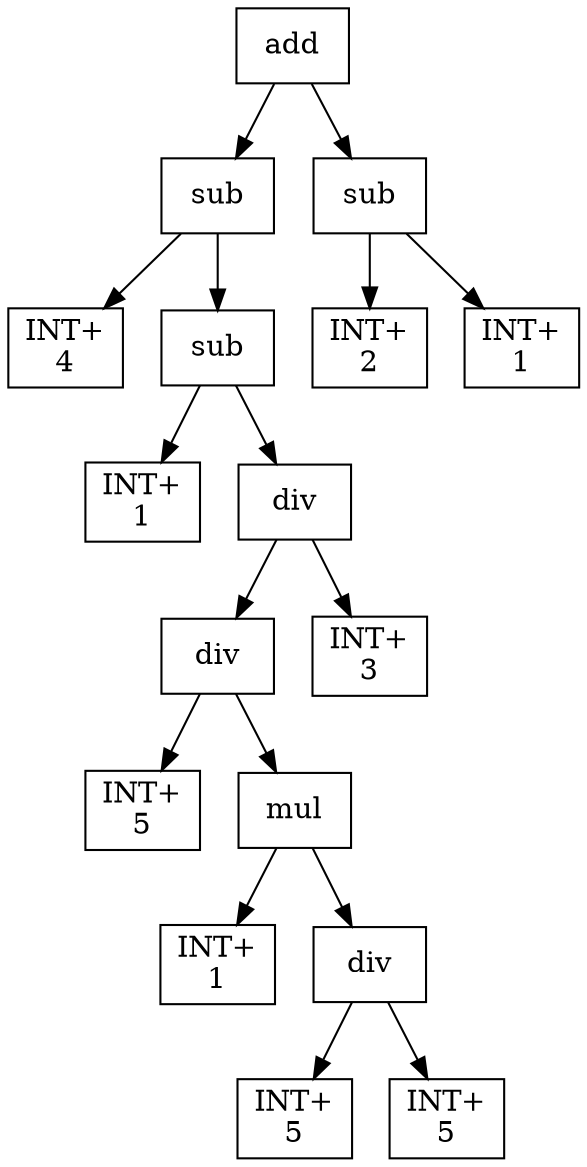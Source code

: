 digraph expr {
  node [shape=box];
  n1 [label="add"];
  n2 [label="sub"];
  n3 [label="INT+\n4"];
  n4 [label="sub"];
  n5 [label="INT+\n1"];
  n6 [label="div"];
  n7 [label="div"];
  n8 [label="INT+\n5"];
  n9 [label="mul"];
  n10 [label="INT+\n1"];
  n11 [label="div"];
  n12 [label="INT+\n5"];
  n13 [label="INT+\n5"];
  n11 -> n12;
  n11 -> n13;
  n9 -> n10;
  n9 -> n11;
  n7 -> n8;
  n7 -> n9;
  n14 [label="INT+\n3"];
  n6 -> n7;
  n6 -> n14;
  n4 -> n5;
  n4 -> n6;
  n2 -> n3;
  n2 -> n4;
  n15 [label="sub"];
  n16 [label="INT+\n2"];
  n17 [label="INT+\n1"];
  n15 -> n16;
  n15 -> n17;
  n1 -> n2;
  n1 -> n15;
}